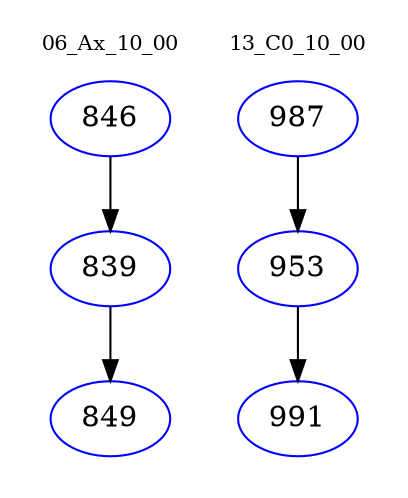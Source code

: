 digraph{
subgraph cluster_0 {
color = white
label = "06_Ax_10_00";
fontsize=10;
T0_846 [label="846", color="blue"]
T0_846 -> T0_839 [color="black"]
T0_839 [label="839", color="blue"]
T0_839 -> T0_849 [color="black"]
T0_849 [label="849", color="blue"]
}
subgraph cluster_1 {
color = white
label = "13_C0_10_00";
fontsize=10;
T1_987 [label="987", color="blue"]
T1_987 -> T1_953 [color="black"]
T1_953 [label="953", color="blue"]
T1_953 -> T1_991 [color="black"]
T1_991 [label="991", color="blue"]
}
}
